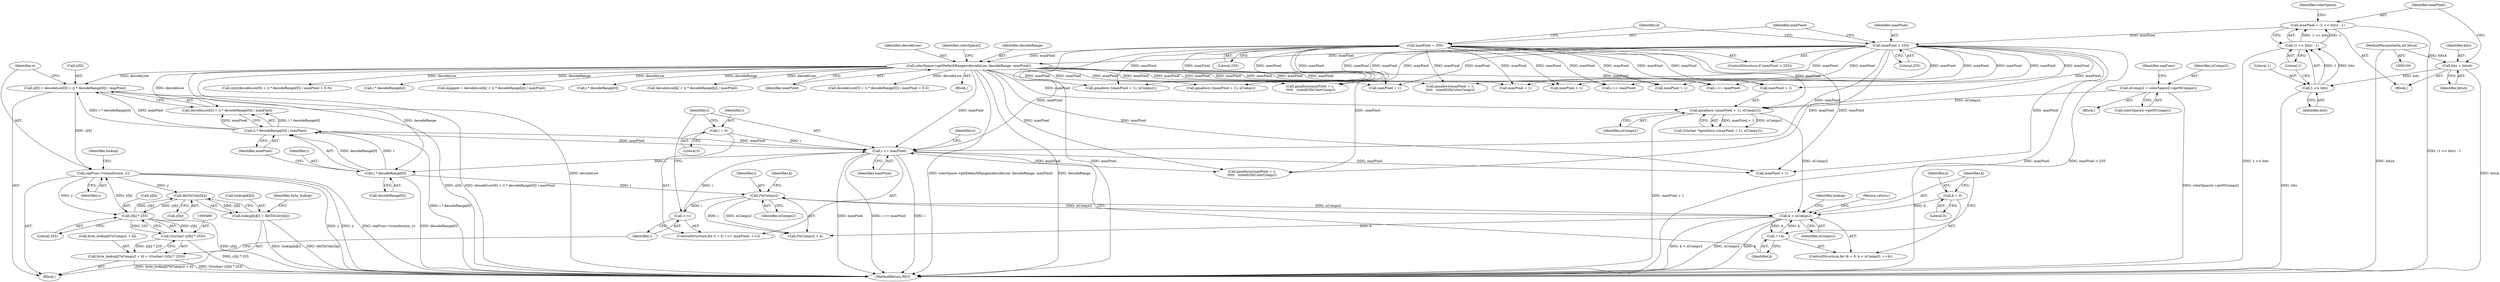 digraph "0_poppler_7b2d314a61fd0e12f47c62996cb49ec0d1ba747a_4@integer" {
"1000443" [label="(Call,x[0] = decodeLow[0] + (i * decodeRange[0]) / maxPixel)"];
"1000163" [label="(Call,colorSpace->getDefaultRanges(decodeLow, decodeRange, maxPixel))"];
"1000139" [label="(Call,maxPixel = 255)"];
"1000136" [label="(Call,maxPixel > 255)"];
"1000125" [label="(Call,maxPixel = (1 << bits) - 1)"];
"1000127" [label="(Call,(1 << bits) - 1)"];
"1000128" [label="(Call,1 << bits)"];
"1000122" [label="(Call,bits = bitsA)"];
"1000101" [label="(MethodParameterIn,int bitsA)"];
"1000451" [label="(Call,(i * decodeRange[0]) / maxPixel)"];
"1000452" [label="(Call,i * decodeRange[0])"];
"1000437" [label="(Call,i <= maxPixel)"];
"1000434" [label="(Call,i = 0)"];
"1000440" [label="(Call,++i)"];
"1000475" [label="(Call,i*nComps2)"];
"1000415" [label="(Call,k < nComps2)"];
"1000412" [label="(Call,k = 0)"];
"1000418" [label="(Call,++k)"];
"1000406" [label="(Call,gmallocn ((maxPixel + 1), nComps2))"];
"1000396" [label="(Call,nComps2 = colorSpace2->getNComps())"];
"1000458" [label="(Call,sepFunc->transform(x, y))"];
"1000467" [label="(Call,dblToCol(y[k]))"];
"1000461" [label="(Call,lookup[k][i] = dblToCol(y[k]))"];
"1000481" [label="(Call,y[k] * 255)"];
"1000479" [label="(Call,(Guchar) (y[k] * 255))"];
"1000471" [label="(Call,byte_lookup[i*nComps2 + k] = (Guchar) (y[k] * 255))"];
"1000482" [label="(Call,y[k])"];
"1000435" [label="(Identifier,i)"];
"1000452" [label="(Call,i * decodeRange[0])"];
"1000101" [label="(MethodParameterIn,int bitsA)"];
"1000481" [label="(Call,y[k] * 255)"];
"1000442" [label="(Block,)"];
"1000133" [label="(Identifier,colorSpace)"];
"1000404" [label="(Call,(Guchar *)gmallocn ((maxPixel + 1), nComps2))"];
"1000433" [label="(ControlStructure,for (i = 0; i <= maxPixel; ++i))"];
"1000413" [label="(Identifier,k)"];
"1000137" [label="(Identifier,maxPixel)"];
"1000129" [label="(Literal,1)"];
"1000123" [label="(Identifier,bits)"];
"1000410" [label="(Identifier,nComps2)"];
"1000472" [label="(Call,byte_lookup[i*nComps2 + k])"];
"1000127" [label="(Call,(1 << bits) - 1)"];
"1000478" [label="(Identifier,k)"];
"1000124" [label="(Identifier,bitsA)"];
"1000583" [label="(Return,return;)"];
"1000271" [label="(Call,gmallocn ((maxPixel + 1), nComps2))"];
"1000292" [label="(Call,gmallocn(maxPixel + 1,\n \t\t\t\t\t   sizeof(GfxColorComp)))"];
"1000445" [label="(Identifier,x)"];
"1000310" [label="(Call,(int)(decodeLow[0] + (i * decodeRange[0]) / maxPixel + 0.5))"];
"1000536" [label="(Call,i * decodeRange[k])"];
"1000474" [label="(Call,i*nComps2 + k)"];
"1000144" [label="(Identifier,k)"];
"1000529" [label="(Call,mapped = decodeLow[k] + (i * decodeRange[k]) / maxPixel)"];
"1000125" [label="(Call,maxPixel = (1 << bits) - 1)"];
"1000128" [label="(Call,1 << bits)"];
"1000451" [label="(Call,(i * decodeRange[0]) / maxPixel)"];
"1000398" [label="(Call,colorSpace2->getNComps())"];
"1000407" [label="(Call,maxPixel + 1)"];
"1000419" [label="(Identifier,k)"];
"1000434" [label="(Call,i = 0)"];
"1000479" [label="(Call,(Guchar) (y[k] * 255))"];
"1000131" [label="(Literal,1)"];
"1000476" [label="(Identifier,i)"];
"1000440" [label="(Call,++i)"];
"1000459" [label="(Identifier,x)"];
"1000462" [label="(Call,lookup[k][i])"];
"1000138" [label="(Literal,255)"];
"1000406" [label="(Call,gmallocn ((maxPixel + 1), nComps2))"];
"1000473" [label="(Identifier,byte_lookup)"];
"1000302" [label="(Call,i <= maxPixel)"];
"1000438" [label="(Identifier,i)"];
"1000130" [label="(Identifier,bits)"];
"1000475" [label="(Call,i*nComps2)"];
"1000141" [label="(Literal,255)"];
"1000460" [label="(Identifier,y)"];
"1000140" [label="(Identifier,maxPixel)"];
"1000441" [label="(Identifier,i)"];
"1000397" [label="(Identifier,nComps2)"];
"1000139" [label="(Call,maxPixel = 255)"];
"1000122" [label="(Call,bits = bitsA)"];
"1000414" [label="(Literal,0)"];
"1000318" [label="(Call,i * decodeRange[0])"];
"1000126" [label="(Identifier,maxPixel)"];
"1000493" [label="(Call,maxPixel + 1)"];
"1000457" [label="(Identifier,maxPixel)"];
"1000444" [label="(Call,x[0])"];
"1000458" [label="(Call,sepFunc->transform(x, y))"];
"1000418" [label="(Call,++k)"];
"1000400" [label="(Identifier,sepFunc)"];
"1000411" [label="(ControlStructure,for (k = 0; k < nComps2; ++k))"];
"1000454" [label="(Call,decodeRange[0])"];
"1000453" [label="(Identifier,i)"];
"1000523" [label="(Call,i <= maxPixel)"];
"1000492" [label="(Call,gmallocn ((maxPixel + 1), nComps))"];
"1000412" [label="(Call,k = 0)"];
"1000417" [label="(Identifier,nComps2)"];
"1000423" [label="(Identifier,lookup)"];
"1000135" [label="(ControlStructure,if (maxPixel > 255))"];
"1000272" [label="(Call,maxPixel + 1)"];
"1000165" [label="(Identifier,decodeRange)"];
"1000531" [label="(Call,decodeLow[k] + (i * decodeRange[k]) / maxPixel)"];
"1000428" [label="(Call,maxPixel + 1)"];
"1000164" [label="(Identifier,decodeLow)"];
"1000593" [label="(MethodReturn,RET)"];
"1000436" [label="(Literal,0)"];
"1000513" [label="(Call,gmallocn(maxPixel + 1,\n\t\t\t\t\t   sizeof(GfxColorComp)))"];
"1000415" [label="(Call,k < nComps2)"];
"1000166" [label="(Identifier,maxPixel)"];
"1000437" [label="(Call,i <= maxPixel)"];
"1000293" [label="(Call,maxPixel + 1)"];
"1000485" [label="(Literal,255)"];
"1000387" [label="(Block,)"];
"1000464" [label="(Identifier,lookup)"];
"1000471" [label="(Call,byte_lookup[i*nComps2 + k] = (Guchar) (y[k] * 255))"];
"1000514" [label="(Call,maxPixel + 1)"];
"1000461" [label="(Call,lookup[k][i] = dblToCol(y[k]))"];
"1000427" [label="(Call,gmallocn(maxPixel + 1,\n\t\t\t\t\t   sizeof(GfxColorComp)))"];
"1000468" [label="(Call,y[k])"];
"1000447" [label="(Call,decodeLow[0] + (i * decodeRange[0]) / maxPixel)"];
"1000136" [label="(Call,maxPixel > 255)"];
"1000236" [label="(Identifier,colorSpace2)"];
"1000477" [label="(Identifier,nComps2)"];
"1000396" [label="(Call,nComps2 = colorSpace2->getNComps())"];
"1000312" [label="(Call,decodeLow[0] + (i * decodeRange[0]) / maxPixel + 0.5)"];
"1000467" [label="(Call,dblToCol(y[k]))"];
"1000416" [label="(Identifier,k)"];
"1000104" [label="(Block,)"];
"1000439" [label="(Identifier,maxPixel)"];
"1000159" [label="(Block,)"];
"1000443" [label="(Call,x[0] = decodeLow[0] + (i * decodeRange[0]) / maxPixel)"];
"1000163" [label="(Call,colorSpace->getDefaultRanges(decodeLow, decodeRange, maxPixel))"];
"1000443" -> "1000442"  [label="AST: "];
"1000443" -> "1000447"  [label="CFG: "];
"1000444" -> "1000443"  [label="AST: "];
"1000447" -> "1000443"  [label="AST: "];
"1000459" -> "1000443"  [label="CFG: "];
"1000443" -> "1000593"  [label="DDG: decodeLow[0] + (i * decodeRange[0]) / maxPixel"];
"1000443" -> "1000593"  [label="DDG: x[0]"];
"1000163" -> "1000443"  [label="DDG: decodeLow"];
"1000451" -> "1000443"  [label="DDG: i * decodeRange[0]"];
"1000451" -> "1000443"  [label="DDG: maxPixel"];
"1000443" -> "1000458"  [label="DDG: x[0]"];
"1000163" -> "1000159"  [label="AST: "];
"1000163" -> "1000166"  [label="CFG: "];
"1000164" -> "1000163"  [label="AST: "];
"1000165" -> "1000163"  [label="AST: "];
"1000166" -> "1000163"  [label="AST: "];
"1000236" -> "1000163"  [label="CFG: "];
"1000163" -> "1000593"  [label="DDG: decodeLow"];
"1000163" -> "1000593"  [label="DDG: colorSpace->getDefaultRanges(decodeLow, decodeRange, maxPixel)"];
"1000163" -> "1000593"  [label="DDG: decodeRange"];
"1000139" -> "1000163"  [label="DDG: maxPixel"];
"1000136" -> "1000163"  [label="DDG: maxPixel"];
"1000163" -> "1000271"  [label="DDG: maxPixel"];
"1000163" -> "1000272"  [label="DDG: maxPixel"];
"1000163" -> "1000292"  [label="DDG: maxPixel"];
"1000163" -> "1000293"  [label="DDG: maxPixel"];
"1000163" -> "1000302"  [label="DDG: maxPixel"];
"1000163" -> "1000310"  [label="DDG: decodeLow"];
"1000163" -> "1000312"  [label="DDG: decodeLow"];
"1000163" -> "1000318"  [label="DDG: decodeRange"];
"1000163" -> "1000406"  [label="DDG: maxPixel"];
"1000163" -> "1000407"  [label="DDG: maxPixel"];
"1000163" -> "1000427"  [label="DDG: maxPixel"];
"1000163" -> "1000428"  [label="DDG: maxPixel"];
"1000163" -> "1000437"  [label="DDG: maxPixel"];
"1000163" -> "1000447"  [label="DDG: decodeLow"];
"1000163" -> "1000452"  [label="DDG: decodeRange"];
"1000163" -> "1000492"  [label="DDG: maxPixel"];
"1000163" -> "1000493"  [label="DDG: maxPixel"];
"1000163" -> "1000513"  [label="DDG: maxPixel"];
"1000163" -> "1000514"  [label="DDG: maxPixel"];
"1000163" -> "1000523"  [label="DDG: maxPixel"];
"1000163" -> "1000529"  [label="DDG: decodeLow"];
"1000163" -> "1000531"  [label="DDG: decodeLow"];
"1000163" -> "1000536"  [label="DDG: decodeRange"];
"1000139" -> "1000135"  [label="AST: "];
"1000139" -> "1000141"  [label="CFG: "];
"1000140" -> "1000139"  [label="AST: "];
"1000141" -> "1000139"  [label="AST: "];
"1000144" -> "1000139"  [label="CFG: "];
"1000139" -> "1000593"  [label="DDG: maxPixel"];
"1000139" -> "1000271"  [label="DDG: maxPixel"];
"1000139" -> "1000272"  [label="DDG: maxPixel"];
"1000139" -> "1000292"  [label="DDG: maxPixel"];
"1000139" -> "1000293"  [label="DDG: maxPixel"];
"1000139" -> "1000302"  [label="DDG: maxPixel"];
"1000139" -> "1000406"  [label="DDG: maxPixel"];
"1000139" -> "1000407"  [label="DDG: maxPixel"];
"1000139" -> "1000427"  [label="DDG: maxPixel"];
"1000139" -> "1000428"  [label="DDG: maxPixel"];
"1000139" -> "1000437"  [label="DDG: maxPixel"];
"1000139" -> "1000492"  [label="DDG: maxPixel"];
"1000139" -> "1000493"  [label="DDG: maxPixel"];
"1000139" -> "1000513"  [label="DDG: maxPixel"];
"1000139" -> "1000514"  [label="DDG: maxPixel"];
"1000139" -> "1000523"  [label="DDG: maxPixel"];
"1000136" -> "1000135"  [label="AST: "];
"1000136" -> "1000138"  [label="CFG: "];
"1000137" -> "1000136"  [label="AST: "];
"1000138" -> "1000136"  [label="AST: "];
"1000140" -> "1000136"  [label="CFG: "];
"1000144" -> "1000136"  [label="CFG: "];
"1000136" -> "1000593"  [label="DDG: maxPixel > 255"];
"1000136" -> "1000593"  [label="DDG: maxPixel"];
"1000125" -> "1000136"  [label="DDG: maxPixel"];
"1000136" -> "1000271"  [label="DDG: maxPixel"];
"1000136" -> "1000272"  [label="DDG: maxPixel"];
"1000136" -> "1000292"  [label="DDG: maxPixel"];
"1000136" -> "1000293"  [label="DDG: maxPixel"];
"1000136" -> "1000302"  [label="DDG: maxPixel"];
"1000136" -> "1000406"  [label="DDG: maxPixel"];
"1000136" -> "1000407"  [label="DDG: maxPixel"];
"1000136" -> "1000427"  [label="DDG: maxPixel"];
"1000136" -> "1000428"  [label="DDG: maxPixel"];
"1000136" -> "1000437"  [label="DDG: maxPixel"];
"1000136" -> "1000492"  [label="DDG: maxPixel"];
"1000136" -> "1000493"  [label="DDG: maxPixel"];
"1000136" -> "1000513"  [label="DDG: maxPixel"];
"1000136" -> "1000514"  [label="DDG: maxPixel"];
"1000136" -> "1000523"  [label="DDG: maxPixel"];
"1000125" -> "1000104"  [label="AST: "];
"1000125" -> "1000127"  [label="CFG: "];
"1000126" -> "1000125"  [label="AST: "];
"1000127" -> "1000125"  [label="AST: "];
"1000133" -> "1000125"  [label="CFG: "];
"1000125" -> "1000593"  [label="DDG: (1 << bits) - 1"];
"1000127" -> "1000125"  [label="DDG: 1 << bits"];
"1000127" -> "1000125"  [label="DDG: 1"];
"1000127" -> "1000131"  [label="CFG: "];
"1000128" -> "1000127"  [label="AST: "];
"1000131" -> "1000127"  [label="AST: "];
"1000127" -> "1000593"  [label="DDG: 1 << bits"];
"1000128" -> "1000127"  [label="DDG: 1"];
"1000128" -> "1000127"  [label="DDG: bits"];
"1000128" -> "1000130"  [label="CFG: "];
"1000129" -> "1000128"  [label="AST: "];
"1000130" -> "1000128"  [label="AST: "];
"1000131" -> "1000128"  [label="CFG: "];
"1000128" -> "1000593"  [label="DDG: bits"];
"1000122" -> "1000128"  [label="DDG: bits"];
"1000122" -> "1000104"  [label="AST: "];
"1000122" -> "1000124"  [label="CFG: "];
"1000123" -> "1000122"  [label="AST: "];
"1000124" -> "1000122"  [label="AST: "];
"1000126" -> "1000122"  [label="CFG: "];
"1000122" -> "1000593"  [label="DDG: bitsA"];
"1000101" -> "1000122"  [label="DDG: bitsA"];
"1000101" -> "1000100"  [label="AST: "];
"1000101" -> "1000593"  [label="DDG: bitsA"];
"1000451" -> "1000447"  [label="AST: "];
"1000451" -> "1000457"  [label="CFG: "];
"1000452" -> "1000451"  [label="AST: "];
"1000457" -> "1000451"  [label="AST: "];
"1000447" -> "1000451"  [label="CFG: "];
"1000451" -> "1000593"  [label="DDG: i * decodeRange[0]"];
"1000451" -> "1000437"  [label="DDG: maxPixel"];
"1000451" -> "1000447"  [label="DDG: i * decodeRange[0]"];
"1000451" -> "1000447"  [label="DDG: maxPixel"];
"1000452" -> "1000451"  [label="DDG: i"];
"1000452" -> "1000451"  [label="DDG: decodeRange[0]"];
"1000437" -> "1000451"  [label="DDG: maxPixel"];
"1000452" -> "1000454"  [label="CFG: "];
"1000453" -> "1000452"  [label="AST: "];
"1000454" -> "1000452"  [label="AST: "];
"1000457" -> "1000452"  [label="CFG: "];
"1000452" -> "1000593"  [label="DDG: decodeRange[0]"];
"1000437" -> "1000452"  [label="DDG: i"];
"1000452" -> "1000475"  [label="DDG: i"];
"1000437" -> "1000433"  [label="AST: "];
"1000437" -> "1000439"  [label="CFG: "];
"1000438" -> "1000437"  [label="AST: "];
"1000439" -> "1000437"  [label="AST: "];
"1000445" -> "1000437"  [label="CFG: "];
"1000419" -> "1000437"  [label="CFG: "];
"1000437" -> "1000593"  [label="DDG: i <= maxPixel"];
"1000437" -> "1000593"  [label="DDG: i"];
"1000437" -> "1000593"  [label="DDG: maxPixel"];
"1000437" -> "1000427"  [label="DDG: maxPixel"];
"1000437" -> "1000428"  [label="DDG: maxPixel"];
"1000434" -> "1000437"  [label="DDG: i"];
"1000440" -> "1000437"  [label="DDG: i"];
"1000434" -> "1000433"  [label="AST: "];
"1000434" -> "1000436"  [label="CFG: "];
"1000435" -> "1000434"  [label="AST: "];
"1000436" -> "1000434"  [label="AST: "];
"1000438" -> "1000434"  [label="CFG: "];
"1000440" -> "1000433"  [label="AST: "];
"1000440" -> "1000441"  [label="CFG: "];
"1000441" -> "1000440"  [label="AST: "];
"1000438" -> "1000440"  [label="CFG: "];
"1000475" -> "1000440"  [label="DDG: i"];
"1000475" -> "1000474"  [label="AST: "];
"1000475" -> "1000477"  [label="CFG: "];
"1000476" -> "1000475"  [label="AST: "];
"1000477" -> "1000475"  [label="AST: "];
"1000478" -> "1000475"  [label="CFG: "];
"1000475" -> "1000415"  [label="DDG: nComps2"];
"1000475" -> "1000474"  [label="DDG: i"];
"1000475" -> "1000474"  [label="DDG: nComps2"];
"1000415" -> "1000475"  [label="DDG: nComps2"];
"1000415" -> "1000411"  [label="AST: "];
"1000415" -> "1000417"  [label="CFG: "];
"1000416" -> "1000415"  [label="AST: "];
"1000417" -> "1000415"  [label="AST: "];
"1000423" -> "1000415"  [label="CFG: "];
"1000583" -> "1000415"  [label="CFG: "];
"1000415" -> "1000593"  [label="DDG: k"];
"1000415" -> "1000593"  [label="DDG: k < nComps2"];
"1000415" -> "1000593"  [label="DDG: nComps2"];
"1000412" -> "1000415"  [label="DDG: k"];
"1000418" -> "1000415"  [label="DDG: k"];
"1000406" -> "1000415"  [label="DDG: nComps2"];
"1000415" -> "1000418"  [label="DDG: k"];
"1000415" -> "1000474"  [label="DDG: k"];
"1000412" -> "1000411"  [label="AST: "];
"1000412" -> "1000414"  [label="CFG: "];
"1000413" -> "1000412"  [label="AST: "];
"1000414" -> "1000412"  [label="AST: "];
"1000416" -> "1000412"  [label="CFG: "];
"1000418" -> "1000411"  [label="AST: "];
"1000418" -> "1000419"  [label="CFG: "];
"1000419" -> "1000418"  [label="AST: "];
"1000416" -> "1000418"  [label="CFG: "];
"1000406" -> "1000404"  [label="AST: "];
"1000406" -> "1000410"  [label="CFG: "];
"1000407" -> "1000406"  [label="AST: "];
"1000410" -> "1000406"  [label="AST: "];
"1000404" -> "1000406"  [label="CFG: "];
"1000406" -> "1000593"  [label="DDG: maxPixel + 1"];
"1000406" -> "1000404"  [label="DDG: maxPixel + 1"];
"1000406" -> "1000404"  [label="DDG: nComps2"];
"1000396" -> "1000406"  [label="DDG: nComps2"];
"1000396" -> "1000387"  [label="AST: "];
"1000396" -> "1000398"  [label="CFG: "];
"1000397" -> "1000396"  [label="AST: "];
"1000398" -> "1000396"  [label="AST: "];
"1000400" -> "1000396"  [label="CFG: "];
"1000396" -> "1000593"  [label="DDG: colorSpace2->getNComps()"];
"1000458" -> "1000442"  [label="AST: "];
"1000458" -> "1000460"  [label="CFG: "];
"1000459" -> "1000458"  [label="AST: "];
"1000460" -> "1000458"  [label="AST: "];
"1000464" -> "1000458"  [label="CFG: "];
"1000458" -> "1000593"  [label="DDG: y"];
"1000458" -> "1000593"  [label="DDG: x"];
"1000458" -> "1000593"  [label="DDG: sepFunc->transform(x, y)"];
"1000481" -> "1000458"  [label="DDG: y[k]"];
"1000458" -> "1000467"  [label="DDG: y"];
"1000458" -> "1000481"  [label="DDG: y"];
"1000467" -> "1000461"  [label="AST: "];
"1000467" -> "1000468"  [label="CFG: "];
"1000468" -> "1000467"  [label="AST: "];
"1000461" -> "1000467"  [label="CFG: "];
"1000467" -> "1000461"  [label="DDG: y[k]"];
"1000481" -> "1000467"  [label="DDG: y[k]"];
"1000467" -> "1000481"  [label="DDG: y[k]"];
"1000461" -> "1000442"  [label="AST: "];
"1000462" -> "1000461"  [label="AST: "];
"1000473" -> "1000461"  [label="CFG: "];
"1000461" -> "1000593"  [label="DDG: dblToCol(y[k])"];
"1000461" -> "1000593"  [label="DDG: lookup[k][i]"];
"1000481" -> "1000479"  [label="AST: "];
"1000481" -> "1000485"  [label="CFG: "];
"1000482" -> "1000481"  [label="AST: "];
"1000485" -> "1000481"  [label="AST: "];
"1000479" -> "1000481"  [label="CFG: "];
"1000481" -> "1000593"  [label="DDG: y[k]"];
"1000481" -> "1000479"  [label="DDG: y[k]"];
"1000481" -> "1000479"  [label="DDG: 255"];
"1000479" -> "1000471"  [label="AST: "];
"1000480" -> "1000479"  [label="AST: "];
"1000471" -> "1000479"  [label="CFG: "];
"1000479" -> "1000593"  [label="DDG: y[k] * 255"];
"1000479" -> "1000471"  [label="DDG: y[k] * 255"];
"1000471" -> "1000442"  [label="AST: "];
"1000472" -> "1000471"  [label="AST: "];
"1000441" -> "1000471"  [label="CFG: "];
"1000471" -> "1000593"  [label="DDG: byte_lookup[i*nComps2 + k]"];
"1000471" -> "1000593"  [label="DDG: (Guchar) (y[k] * 255)"];
}
